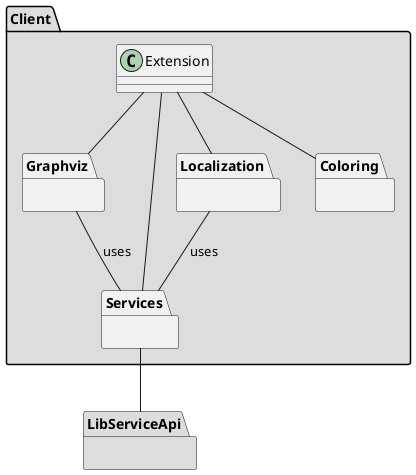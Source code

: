 @startuml

package Client #DDDDDD {

    class Extension

    package Graphviz{}

    package Services{}

    package Localization {
    }
    package Coloring {
    }
   
    Extension -- Graphviz 
    Extension -- Services 
    Extension -- Localization 
    Extension -- Coloring
    Localization -- Services: uses
    Graphviz -- Services :uses
 
}

package LibServiceApi #DDDDDD{
}

Services -- LibServiceApi 


@enduml